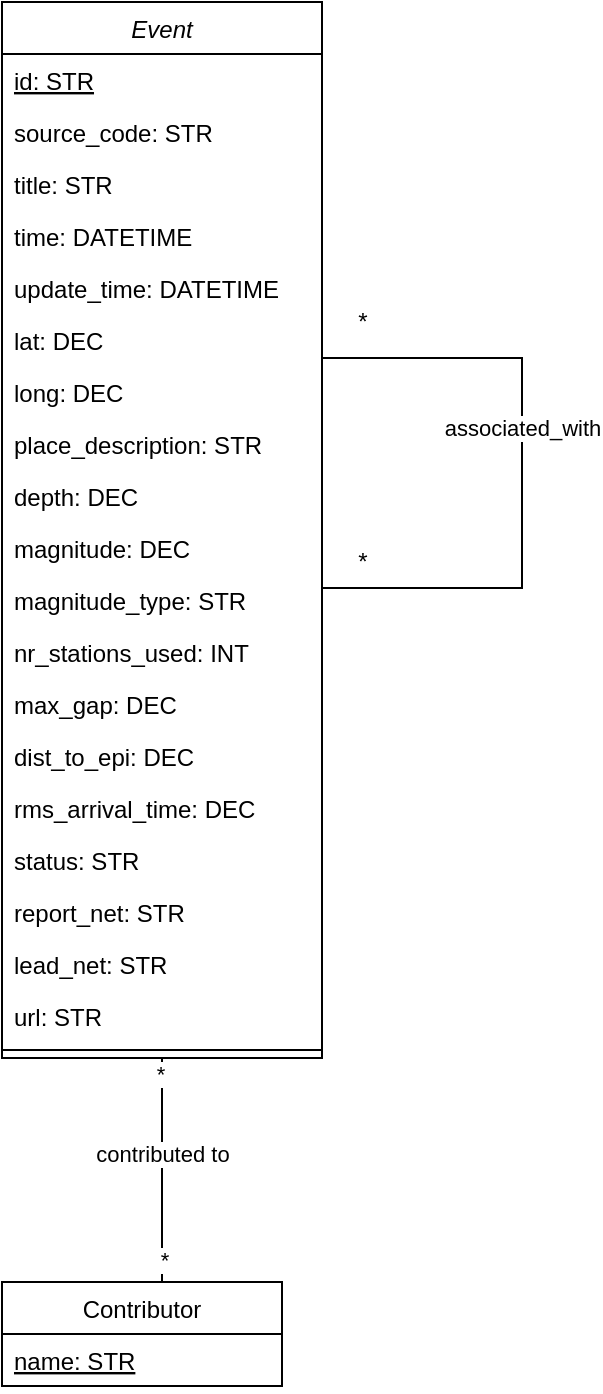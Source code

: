 <mxfile version="15.8.4" type="device"><diagram id="C5RBs43oDa-KdzZeNtuy" name="Page-1"><mxGraphModel dx="1102" dy="865" grid="1" gridSize="10" guides="1" tooltips="1" connect="1" arrows="1" fold="1" page="1" pageScale="1" pageWidth="827" pageHeight="1169" math="0" shadow="0"><root><mxCell id="WIyWlLk6GJQsqaUBKTNV-0"/><mxCell id="WIyWlLk6GJQsqaUBKTNV-1" parent="WIyWlLk6GJQsqaUBKTNV-0"/><mxCell id="OHWNp6DbzkIlO9aokkp4-12" value="Event" style="swimlane;fontStyle=2;align=center;verticalAlign=top;childLayout=stackLayout;horizontal=1;startSize=26;horizontalStack=0;resizeParent=1;resizeLast=0;collapsible=1;marginBottom=0;rounded=0;shadow=0;strokeWidth=1;" parent="WIyWlLk6GJQsqaUBKTNV-1" vertex="1"><mxGeometry x="500" y="100" width="160" height="528" as="geometry"><mxRectangle x="230" y="140" width="160" height="26" as="alternateBounds"/></mxGeometry></mxCell><mxCell id="OHWNp6DbzkIlO9aokkp4-31" value="id: STR" style="text;align=left;verticalAlign=top;spacingLeft=4;spacingRight=4;overflow=hidden;rotatable=0;points=[[0,0.5],[1,0.5]];portConstraint=eastwest;fontStyle=4" parent="OHWNp6DbzkIlO9aokkp4-12" vertex="1"><mxGeometry y="26" width="160" height="26" as="geometry"/></mxCell><mxCell id="OHWNp6DbzkIlO9aokkp4-120" value="source_code: STR" style="text;align=left;verticalAlign=top;spacingLeft=4;spacingRight=4;overflow=hidden;rotatable=0;points=[[0,0.5],[1,0.5]];portConstraint=eastwest;" parent="OHWNp6DbzkIlO9aokkp4-12" vertex="1"><mxGeometry y="52" width="160" height="26" as="geometry"/></mxCell><mxCell id="OHWNp6DbzkIlO9aokkp4-118" value="title: STR" style="text;align=left;verticalAlign=top;spacingLeft=4;spacingRight=4;overflow=hidden;rotatable=0;points=[[0,0.5],[1,0.5]];portConstraint=eastwest;" parent="OHWNp6DbzkIlO9aokkp4-12" vertex="1"><mxGeometry y="78" width="160" height="26" as="geometry"/></mxCell><mxCell id="OHWNp6DbzkIlO9aokkp4-14" value="time: DATETIME" style="text;align=left;verticalAlign=top;spacingLeft=4;spacingRight=4;overflow=hidden;rotatable=0;points=[[0,0.5],[1,0.5]];portConstraint=eastwest;" parent="OHWNp6DbzkIlO9aokkp4-12" vertex="1"><mxGeometry y="104" width="160" height="26" as="geometry"/></mxCell><mxCell id="OHWNp6DbzkIlO9aokkp4-23" value="update_time: DATETIME" style="text;align=left;verticalAlign=top;spacingLeft=4;spacingRight=4;overflow=hidden;rotatable=0;points=[[0,0.5],[1,0.5]];portConstraint=eastwest;rounded=0;shadow=0;html=0;" parent="OHWNp6DbzkIlO9aokkp4-12" vertex="1"><mxGeometry y="130" width="160" height="26" as="geometry"/></mxCell><mxCell id="OHWNp6DbzkIlO9aokkp4-15" value="lat: DEC" style="text;align=left;verticalAlign=top;spacingLeft=4;spacingRight=4;overflow=hidden;rotatable=0;points=[[0,0.5],[1,0.5]];portConstraint=eastwest;" parent="OHWNp6DbzkIlO9aokkp4-12" vertex="1"><mxGeometry y="156" width="160" height="26" as="geometry"/></mxCell><mxCell id="OHWNp6DbzkIlO9aokkp4-16" value="long: DEC" style="text;align=left;verticalAlign=top;spacingLeft=4;spacingRight=4;overflow=hidden;rotatable=0;points=[[0,0.5],[1,0.5]];portConstraint=eastwest;" parent="OHWNp6DbzkIlO9aokkp4-12" vertex="1"><mxGeometry y="182" width="160" height="26" as="geometry"/></mxCell><mxCell id="OHWNp6DbzkIlO9aokkp4-24" value="place_description: STR" style="text;align=left;verticalAlign=top;spacingLeft=4;spacingRight=4;overflow=hidden;rotatable=0;points=[[0,0.5],[1,0.5]];portConstraint=eastwest;rounded=0;shadow=0;html=0;" parent="OHWNp6DbzkIlO9aokkp4-12" vertex="1"><mxGeometry y="208" width="160" height="26" as="geometry"/></mxCell><mxCell id="OHWNp6DbzkIlO9aokkp4-18" value="depth: DEC" style="text;align=left;verticalAlign=top;spacingLeft=4;spacingRight=4;overflow=hidden;rotatable=0;points=[[0,0.5],[1,0.5]];portConstraint=eastwest;rounded=0;shadow=0;html=0;" parent="OHWNp6DbzkIlO9aokkp4-12" vertex="1"><mxGeometry y="234" width="160" height="26" as="geometry"/></mxCell><mxCell id="OHWNp6DbzkIlO9aokkp4-17" value="magnitude: DEC" style="text;align=left;verticalAlign=top;spacingLeft=4;spacingRight=4;overflow=hidden;rotatable=0;points=[[0,0.5],[1,0.5]];portConstraint=eastwest;rounded=0;shadow=0;html=0;" parent="OHWNp6DbzkIlO9aokkp4-12" vertex="1"><mxGeometry y="260" width="160" height="26" as="geometry"/></mxCell><mxCell id="OHWNp6DbzkIlO9aokkp4-19" value="magnitude_type: STR" style="text;align=left;verticalAlign=top;spacingLeft=4;spacingRight=4;overflow=hidden;rotatable=0;points=[[0,0.5],[1,0.5]];portConstraint=eastwest;rounded=0;shadow=0;html=0;" parent="OHWNp6DbzkIlO9aokkp4-12" vertex="1"><mxGeometry y="286" width="160" height="26" as="geometry"/></mxCell><mxCell id="OHWNp6DbzkIlO9aokkp4-20" value="nr_stations_used: INT" style="text;align=left;verticalAlign=top;spacingLeft=4;spacingRight=4;overflow=hidden;rotatable=0;points=[[0,0.5],[1,0.5]];portConstraint=eastwest;rounded=0;shadow=0;html=0;" parent="OHWNp6DbzkIlO9aokkp4-12" vertex="1"><mxGeometry y="312" width="160" height="26" as="geometry"/></mxCell><mxCell id="OHWNp6DbzkIlO9aokkp4-21" value="max_gap: DEC" style="text;align=left;verticalAlign=top;spacingLeft=4;spacingRight=4;overflow=hidden;rotatable=0;points=[[0,0.5],[1,0.5]];portConstraint=eastwest;rounded=0;shadow=0;html=0;" parent="OHWNp6DbzkIlO9aokkp4-12" vertex="1"><mxGeometry y="338" width="160" height="26" as="geometry"/></mxCell><mxCell id="OHWNp6DbzkIlO9aokkp4-29" value="dist_to_epi: DEC" style="text;align=left;verticalAlign=top;spacingLeft=4;spacingRight=4;overflow=hidden;rotatable=0;points=[[0,0.5],[1,0.5]];portConstraint=eastwest;rounded=0;shadow=0;html=0;" parent="OHWNp6DbzkIlO9aokkp4-12" vertex="1"><mxGeometry y="364" width="160" height="26" as="geometry"/></mxCell><mxCell id="OHWNp6DbzkIlO9aokkp4-30" value="rms_arrival_time: DEC" style="text;align=left;verticalAlign=top;spacingLeft=4;spacingRight=4;overflow=hidden;rotatable=0;points=[[0,0.5],[1,0.5]];portConstraint=eastwest;rounded=0;shadow=0;html=0;" parent="OHWNp6DbzkIlO9aokkp4-12" vertex="1"><mxGeometry y="390" width="160" height="26" as="geometry"/></mxCell><mxCell id="OHWNp6DbzkIlO9aokkp4-28" value="status: STR" style="text;align=left;verticalAlign=top;spacingLeft=4;spacingRight=4;overflow=hidden;rotatable=0;points=[[0,0.5],[1,0.5]];portConstraint=eastwest;rounded=0;shadow=0;html=0;" parent="OHWNp6DbzkIlO9aokkp4-12" vertex="1"><mxGeometry y="416" width="160" height="26" as="geometry"/></mxCell><mxCell id="OHWNp6DbzkIlO9aokkp4-60" value="report_net: STR" style="text;align=left;verticalAlign=top;spacingLeft=4;spacingRight=4;overflow=hidden;rotatable=0;points=[[0,0.5],[1,0.5]];portConstraint=eastwest;rounded=0;shadow=0;html=0;" parent="OHWNp6DbzkIlO9aokkp4-12" vertex="1"><mxGeometry y="442" width="160" height="26" as="geometry"/></mxCell><mxCell id="OHWNp6DbzkIlO9aokkp4-61" value="lead_net: STR" style="text;align=left;verticalAlign=top;spacingLeft=4;spacingRight=4;overflow=hidden;rotatable=0;points=[[0,0.5],[1,0.5]];portConstraint=eastwest;rounded=0;shadow=0;html=0;" parent="OHWNp6DbzkIlO9aokkp4-12" vertex="1"><mxGeometry y="468" width="160" height="26" as="geometry"/></mxCell><mxCell id="OHWNp6DbzkIlO9aokkp4-119" value="url: STR" style="text;align=left;verticalAlign=top;spacingLeft=4;spacingRight=4;overflow=hidden;rotatable=0;points=[[0,0.5],[1,0.5]];portConstraint=eastwest;rounded=0;shadow=0;html=0;" parent="OHWNp6DbzkIlO9aokkp4-12" vertex="1"><mxGeometry y="494" width="160" height="26" as="geometry"/></mxCell><mxCell id="OHWNp6DbzkIlO9aokkp4-22" value="" style="line;html=1;strokeWidth=1;align=left;verticalAlign=middle;spacingTop=-1;spacingLeft=3;spacingRight=3;rotatable=0;labelPosition=right;points=[];portConstraint=eastwest;" parent="OHWNp6DbzkIlO9aokkp4-12" vertex="1"><mxGeometry y="520" width="160" height="8" as="geometry"/></mxCell><mxCell id="OHWNp6DbzkIlO9aokkp4-86" value="*" style="text;html=1;align=center;verticalAlign=middle;resizable=0;points=[];autosize=1;strokeColor=none;fillColor=none;" parent="WIyWlLk6GJQsqaUBKTNV-1" vertex="1"><mxGeometry x="670" y="250" width="20" height="20" as="geometry"/></mxCell><mxCell id="OHWNp6DbzkIlO9aokkp4-87" value="*" style="text;html=1;align=center;verticalAlign=middle;resizable=0;points=[];autosize=1;strokeColor=none;fillColor=none;" parent="WIyWlLk6GJQsqaUBKTNV-1" vertex="1"><mxGeometry x="670" y="370" width="20" height="20" as="geometry"/></mxCell><mxCell id="OHWNp6DbzkIlO9aokkp4-84" style="edgeStyle=orthogonalEdgeStyle;rounded=0;orthogonalLoop=1;jettySize=auto;html=1;endArrow=none;endFill=0;" parent="WIyWlLk6GJQsqaUBKTNV-1" source="OHWNp6DbzkIlO9aokkp4-12" target="OHWNp6DbzkIlO9aokkp4-12" edge="1"><mxGeometry relative="1" as="geometry"><Array as="points"><mxPoint x="760" y="393"/><mxPoint x="760" y="278"/></Array></mxGeometry></mxCell><mxCell id="OHWNp6DbzkIlO9aokkp4-85" value="associated_with" style="edgeLabel;html=1;align=center;verticalAlign=middle;resizable=0;points=[];" parent="OHWNp6DbzkIlO9aokkp4-84" vertex="1" connectable="0"><mxGeometry x="0.142" relative="1" as="geometry"><mxPoint as="offset"/></mxGeometry></mxCell><mxCell id="c3iV72jiJ3a363m4Yd5O-24" value="Contributor" style="swimlane;fontStyle=0;childLayout=stackLayout;horizontal=1;startSize=26;fillColor=none;horizontalStack=0;resizeParent=1;resizeParentMax=0;resizeLast=0;collapsible=1;marginBottom=0;" parent="WIyWlLk6GJQsqaUBKTNV-1" vertex="1"><mxGeometry x="500" y="740" width="140" height="52" as="geometry"/></mxCell><mxCell id="c3iV72jiJ3a363m4Yd5O-25" value="name: STR" style="text;strokeColor=none;fillColor=none;align=left;verticalAlign=top;spacingLeft=4;spacingRight=4;overflow=hidden;rotatable=0;points=[[0,0.5],[1,0.5]];portConstraint=eastwest;fontStyle=4" parent="c3iV72jiJ3a363m4Yd5O-24" vertex="1"><mxGeometry y="26" width="140" height="26" as="geometry"/></mxCell><mxCell id="c3iV72jiJ3a363m4Yd5O-28" style="edgeStyle=orthogonalEdgeStyle;rounded=0;orthogonalLoop=1;jettySize=auto;html=1;endArrow=none;endFill=0;" parent="WIyWlLk6GJQsqaUBKTNV-1" source="c3iV72jiJ3a363m4Yd5O-24" target="OHWNp6DbzkIlO9aokkp4-12" edge="1"><mxGeometry relative="1" as="geometry"><Array as="points"><mxPoint x="580" y="720"/><mxPoint x="580" y="720"/></Array><mxPoint x="630" y="985.059" as="sourcePoint"/><mxPoint x="630" y="870" as="targetPoint"/></mxGeometry></mxCell><mxCell id="c3iV72jiJ3a363m4Yd5O-29" value="contributed to" style="edgeLabel;html=1;align=center;verticalAlign=middle;resizable=0;points=[];" parent="c3iV72jiJ3a363m4Yd5O-28" vertex="1" connectable="0"><mxGeometry x="0.142" relative="1" as="geometry"><mxPoint as="offset"/></mxGeometry></mxCell><mxCell id="c3iV72jiJ3a363m4Yd5O-30" value="*" style="edgeLabel;html=1;align=center;verticalAlign=middle;resizable=0;points=[];" parent="c3iV72jiJ3a363m4Yd5O-28" vertex="1" connectable="0"><mxGeometry x="-0.791" y="-1" relative="1" as="geometry"><mxPoint as="offset"/></mxGeometry></mxCell><mxCell id="c3iV72jiJ3a363m4Yd5O-31" value="*" style="edgeLabel;html=1;align=center;verticalAlign=middle;resizable=0;points=[];" parent="c3iV72jiJ3a363m4Yd5O-28" vertex="1" connectable="0"><mxGeometry x="0.87" y="1" relative="1" as="geometry"><mxPoint as="offset"/></mxGeometry></mxCell></root></mxGraphModel></diagram></mxfile>